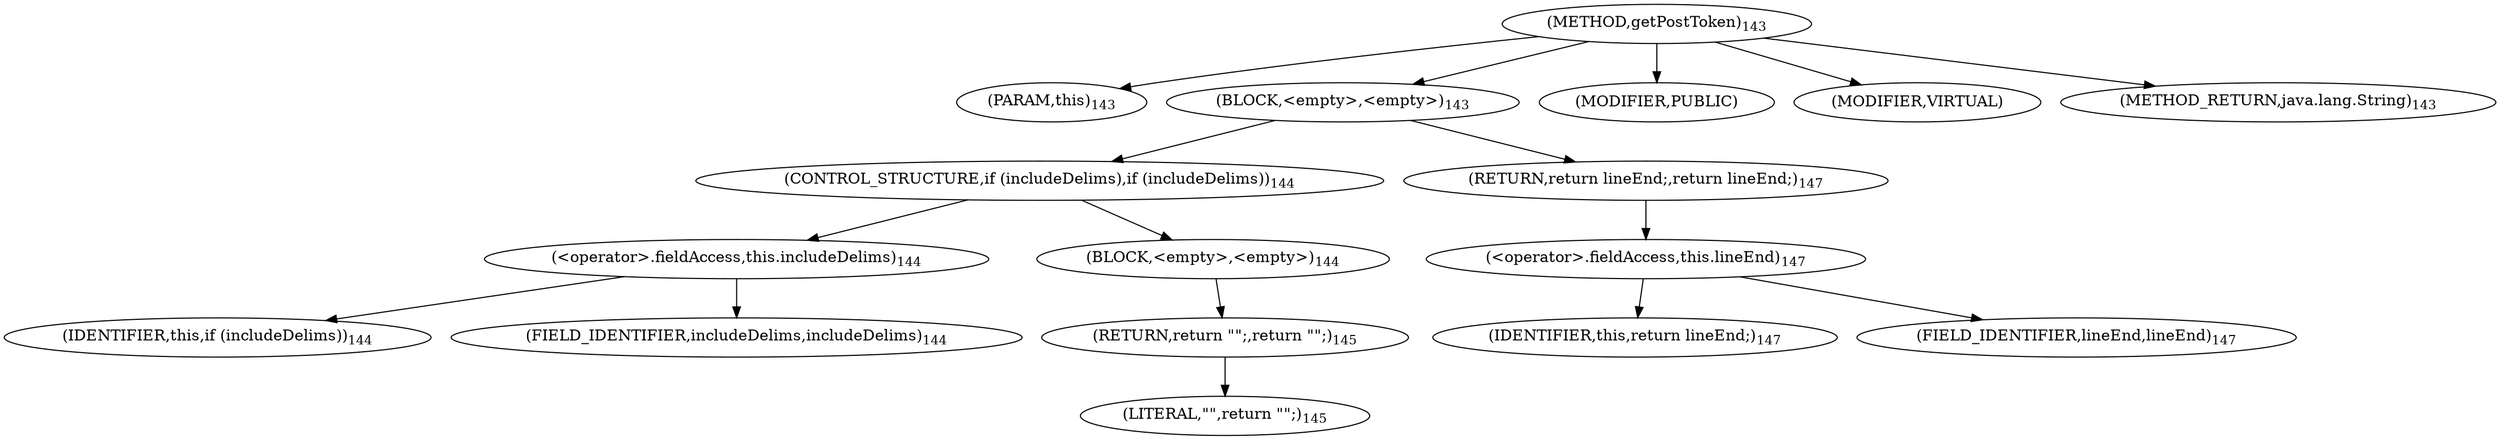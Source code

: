 digraph "getPostToken" {  
"185" [label = <(METHOD,getPostToken)<SUB>143</SUB>> ]
"186" [label = <(PARAM,this)<SUB>143</SUB>> ]
"187" [label = <(BLOCK,&lt;empty&gt;,&lt;empty&gt;)<SUB>143</SUB>> ]
"188" [label = <(CONTROL_STRUCTURE,if (includeDelims),if (includeDelims))<SUB>144</SUB>> ]
"189" [label = <(&lt;operator&gt;.fieldAccess,this.includeDelims)<SUB>144</SUB>> ]
"190" [label = <(IDENTIFIER,this,if (includeDelims))<SUB>144</SUB>> ]
"191" [label = <(FIELD_IDENTIFIER,includeDelims,includeDelims)<SUB>144</SUB>> ]
"192" [label = <(BLOCK,&lt;empty&gt;,&lt;empty&gt;)<SUB>144</SUB>> ]
"193" [label = <(RETURN,return &quot;&quot;;,return &quot;&quot;;)<SUB>145</SUB>> ]
"194" [label = <(LITERAL,&quot;&quot;,return &quot;&quot;;)<SUB>145</SUB>> ]
"195" [label = <(RETURN,return lineEnd;,return lineEnd;)<SUB>147</SUB>> ]
"196" [label = <(&lt;operator&gt;.fieldAccess,this.lineEnd)<SUB>147</SUB>> ]
"197" [label = <(IDENTIFIER,this,return lineEnd;)<SUB>147</SUB>> ]
"198" [label = <(FIELD_IDENTIFIER,lineEnd,lineEnd)<SUB>147</SUB>> ]
"199" [label = <(MODIFIER,PUBLIC)> ]
"200" [label = <(MODIFIER,VIRTUAL)> ]
"201" [label = <(METHOD_RETURN,java.lang.String)<SUB>143</SUB>> ]
  "185" -> "186" 
  "185" -> "187" 
  "185" -> "199" 
  "185" -> "200" 
  "185" -> "201" 
  "187" -> "188" 
  "187" -> "195" 
  "188" -> "189" 
  "188" -> "192" 
  "189" -> "190" 
  "189" -> "191" 
  "192" -> "193" 
  "193" -> "194" 
  "195" -> "196" 
  "196" -> "197" 
  "196" -> "198" 
}
